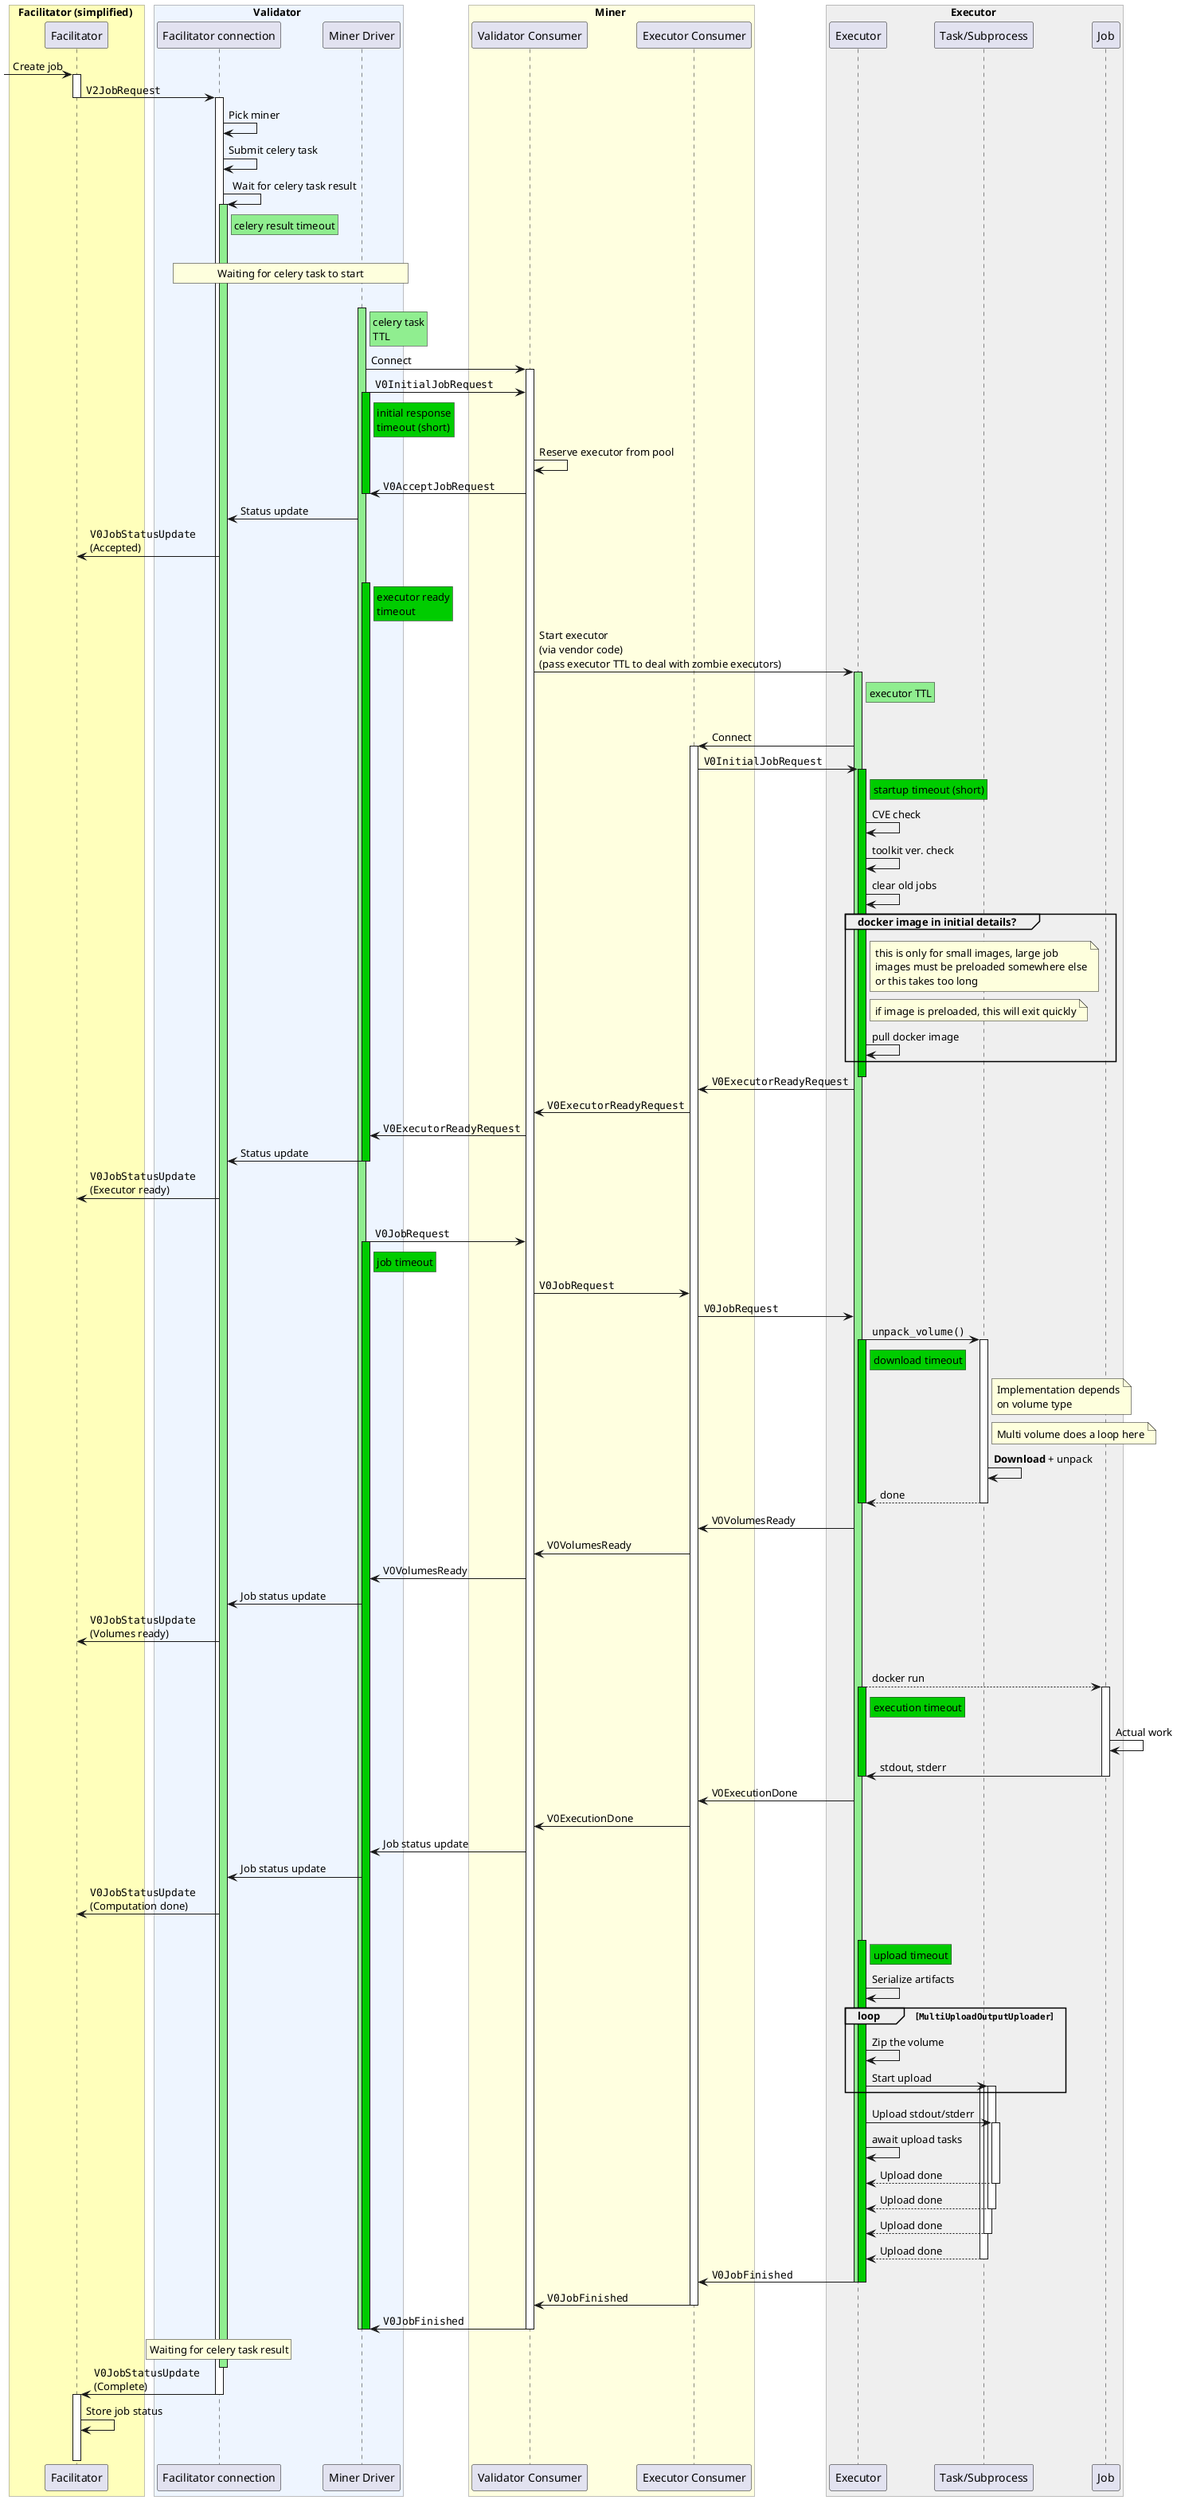 @startuml
!pragma teoz true
skinparam sequenceBoxBorderColor #gray
box Facilitator (simplified) #ffb
participant Facilitator
end box
box Validator #eef5ff
participant "Facilitator connection"
participant "Miner Driver"
end box
box Miner #lightyellow
participant "Validator Consumer"
participant "Executor Consumer"
end box
box Executor #efefef
participant Executor
participant "Task/Subprocess"
participant Job
end box


-> Facilitator: Create job
activate Facilitator
Facilitator -> "Facilitator connection": ""V2JobRequest""
activate "Facilitator connection"
deactivate Facilitator

"Facilitator connection" -> "Facilitator connection": Pick miner
"Facilitator connection" -> "Facilitator connection": Submit celery task
"Facilitator connection" -> "Facilitator connection": Wait for celery task result
activate "Facilitator connection" #lightgreen
rnote right of "Facilitator connection" #lightgreen: celery result timeout
|||
rnote over "Facilitator connection", "Miner Driver": Waiting for celery task to start
|||
activate "Miner Driver" #lightgreen
rnote right of "Miner Driver" #lightgreen: celery task\nTTL
"Miner Driver" -> "Validator Consumer": Connect
activate "Validator Consumer"
"Miner Driver" -> "Validator Consumer": ""V0InitialJobRequest""
activate "Miner Driver" #0c0
rnote right of "Miner Driver" #0c0: initial response\ntimeout (short)
"Validator Consumer" -> "Validator Consumer": Reserve executor from pool
"Validator Consumer" -> "Miner Driver": ""V0AcceptJobRequest""
deactivate "Miner Driver"
"Miner Driver" -> "Facilitator connection": Status update
"Facilitator connection" -> Facilitator: ""V0JobStatusUpdate""\n(Accepted)

|||
activate "Miner Driver" #0c0
rnote right of "Miner Driver" #0c0: executor ready\ntimeout
"Validator Consumer" -> Executor: Start executor\n(via vendor code)\n(pass executor TTL to deal with zombie executors)
activate Executor #lightgreen
rnote right of Executor #lightgreen: executor TTL

|||
Executor -> "Executor Consumer": Connect
activate "Executor Consumer"
"Executor Consumer" -> Executor: ""V0InitialJobRequest""
activate Executor #0c0
rnote right of Executor #0c0: startup timeout (short)
Executor -> "Executor": CVE check
Executor -> "Executor": toolkit ver. check
Executor -> Executor: clear old jobs
group docker image in initial details?
note right of Executor: this is only for small images, large job\nimages must be preloaded somewhere else\nor this takes too long
note right of Executor: if image is preloaded, this will exit quickly
Executor -> Executor: pull docker image
end group
deactivate Executor
Executor -> "Executor Consumer": ""V0ExecutorReadyRequest""
"Executor Consumer" -> "Validator Consumer": ""V0ExecutorReadyRequest""
"Validator Consumer" -> "Miner Driver": ""V0ExecutorReadyRequest""
"Miner Driver" -> "Facilitator connection": Status update
deactivate "Miner Driver"
"Facilitator connection" -> Facilitator: ""V0JobStatusUpdate""\n(Executor ready)

|||
"Miner Driver" -> "Validator Consumer": ""V0JobRequest""
activate "Miner Driver" #0c0
rnote right of "Miner Driver" #0c0: job timeout
"Validator Consumer" -> "Executor Consumer": ""V0JobRequest""
"Executor Consumer" -> Executor: ""V0JobRequest""
Executor -> "Task/Subprocess": ""unpack_volume()""
activate "Task/Subprocess"
activate Executor #0c0
rnote right of Executor #0c0: download timeout
note right of "Task/Subprocess": Implementation depends\non volume type
note right of "Task/Subprocess": Multi volume does a loop here
"Task/Subprocess" -> "Task/Subprocess": **Download** + unpack
return done
deactivate Executor
deactivate "Task/Subprocess"
Executor -> "Executor Consumer": V0VolumesReady
"Executor Consumer" -> "Validator Consumer": V0VolumesReady
"Validator Consumer" -> "Miner Driver": V0VolumesReady
"Miner Driver" -> "Facilitator connection": Job status update
"Facilitator connection" -> Facilitator: ""V0JobStatusUpdate""\n(Volumes ready)

|||
Executor --> Job: docker run
activate Executor #0c0
rnote right of Executor #0c0: execution timeout
activate Job
Job -> Job: Actual work
Job -> Executor: stdout, stderr
deactivate Job
deactivate Executor
Executor -> "Executor Consumer": V0ExecutionDone
"Executor Consumer" -> "Validator Consumer": V0ExecutionDone
"Validator Consumer" -> "Miner Driver": Job status update
"Miner Driver" -> "Facilitator connection": Job status update
"Facilitator connection" -> Facilitator: ""V0JobStatusUpdate""\n(Computation done)

|||
activate Executor #0c0
rnote right of Executor #0c0: upload timeout
Executor -> Executor: Serialize artifacts
loop ""MultiUploadOutputUploader""
Executor -> Executor: Zip the volume
Executor -> "Task/Subprocess": Start upload
activate "Task/Subprocess"
activate "Task/Subprocess"
activate "Task/Subprocess"
end loop
Executor -> "Task/Subprocess": Upload stdout/stderr
activate "Task/Subprocess"
Executor -> Executor: await upload tasks
"Task/Subprocess" --> Executor: Upload done
deactivate "Task/Subprocess"
"Task/Subprocess" --> Executor: Upload done
deactivate "Task/Subprocess"
"Task/Subprocess" --> Executor: Upload done
deactivate "Task/Subprocess"
"Task/Subprocess" --> Executor: Upload done
deactivate "Task/Subprocess"
Executor -> "Executor Consumer": ""V0JobFinished""
deactivate Executor
deactivate Executor
"Executor Consumer" -> "Validator Consumer": ""V0JobFinished""
deactivate "Executor Consumer"
"Validator Consumer" -> "Miner Driver": ""V0JobFinished""
deactivate "Validator Consumer"
deactivate "Miner Driver"
deactivate "Miner Driver"
rnote over "Facilitator connection": Waiting for celery task result
deactivate "Facilitator connection"
"Facilitator connection" -> Facilitator: ""V0JobStatusUpdate""\n(Complete)
deactivate "Facilitator connection"
activate Facilitator
Facilitator -> Facilitator: Store job status
|||
deactivate Facilitator
@enduml